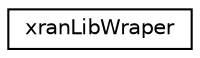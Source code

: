 digraph "Graphical Class Hierarchy"
{
 // LATEX_PDF_SIZE
  edge [fontname="Helvetica",fontsize="10",labelfontname="Helvetica",labelfontsize="10"];
  node [fontname="Helvetica",fontsize="10",shape=record];
  rankdir="LR";
  Node0 [label="xranLibWraper",height=0.2,width=0.4,color="black", fillcolor="white", style="filled",URL="$classxran_lib_wraper.html",tooltip=" "];
}
